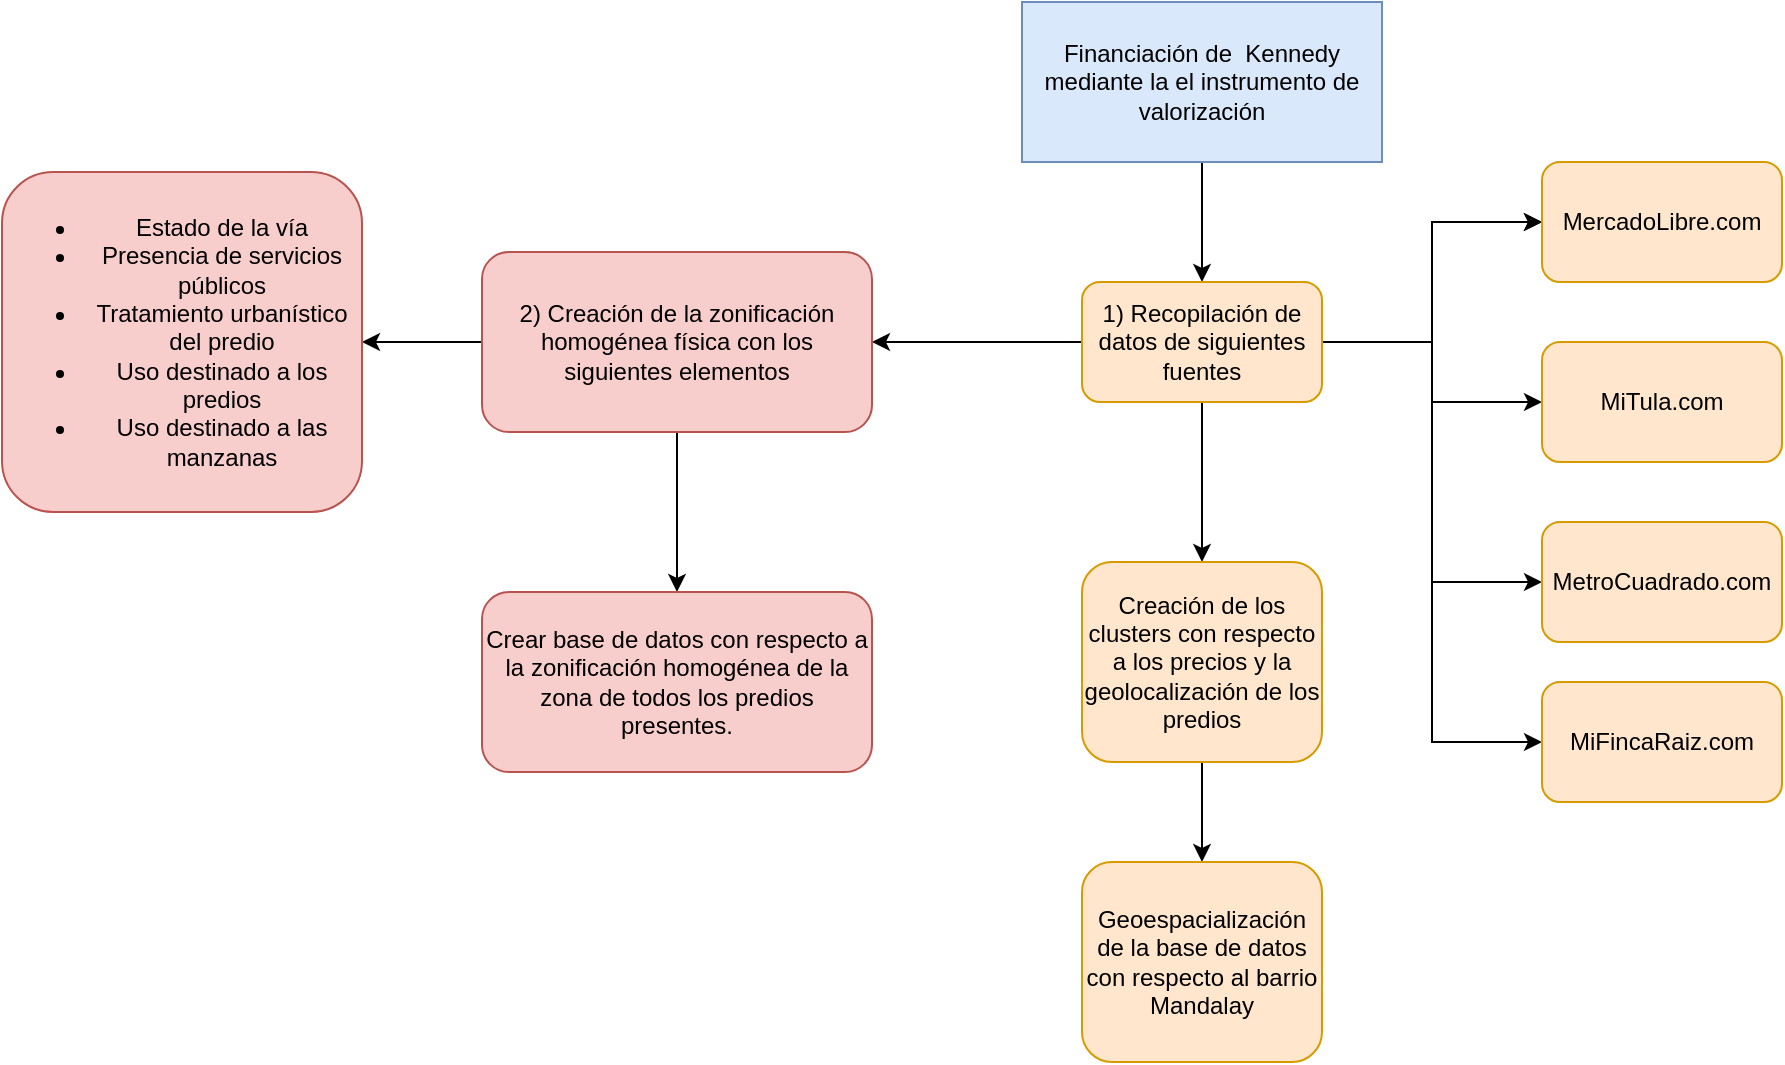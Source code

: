 <mxfile version="22.0.4" type="github">
  <diagram name="Página-1" id="R2Oh_hWaJppYizWp7uVG">
    <mxGraphModel dx="1664" dy="514" grid="1" gridSize="10" guides="1" tooltips="1" connect="1" arrows="1" fold="1" page="1" pageScale="1" pageWidth="827" pageHeight="1169" math="0" shadow="0">
      <root>
        <mxCell id="0" />
        <mxCell id="1" parent="0" />
        <mxCell id="DB_mITsBhU4QhLW8u7Vj-6" style="edgeStyle=orthogonalEdgeStyle;rounded=0;orthogonalLoop=1;jettySize=auto;html=1;" edge="1" parent="1" source="DB_mITsBhU4QhLW8u7Vj-4" target="DB_mITsBhU4QhLW8u7Vj-5">
          <mxGeometry relative="1" as="geometry" />
        </mxCell>
        <mxCell id="DB_mITsBhU4QhLW8u7Vj-4" value="Financiación de&amp;nbsp; Kennedy mediante la el instrumento de valorización" style="rounded=0;whiteSpace=wrap;html=1;fillColor=#dae8fc;strokeColor=#6c8ebf;" vertex="1" parent="1">
          <mxGeometry x="310" y="30" width="180" height="80" as="geometry" />
        </mxCell>
        <mxCell id="DB_mITsBhU4QhLW8u7Vj-11" value="" style="edgeStyle=orthogonalEdgeStyle;rounded=0;orthogonalLoop=1;jettySize=auto;html=1;" edge="1" parent="1" source="DB_mITsBhU4QhLW8u7Vj-5" target="DB_mITsBhU4QhLW8u7Vj-10">
          <mxGeometry relative="1" as="geometry" />
        </mxCell>
        <mxCell id="DB_mITsBhU4QhLW8u7Vj-12" value="" style="edgeStyle=orthogonalEdgeStyle;rounded=0;orthogonalLoop=1;jettySize=auto;html=1;" edge="1" parent="1" source="DB_mITsBhU4QhLW8u7Vj-5" target="DB_mITsBhU4QhLW8u7Vj-10">
          <mxGeometry relative="1" as="geometry" />
        </mxCell>
        <mxCell id="DB_mITsBhU4QhLW8u7Vj-13" style="edgeStyle=orthogonalEdgeStyle;rounded=0;orthogonalLoop=1;jettySize=auto;html=1;entryX=0;entryY=0.5;entryDx=0;entryDy=0;" edge="1" parent="1" source="DB_mITsBhU4QhLW8u7Vj-5" target="DB_mITsBhU4QhLW8u7Vj-14">
          <mxGeometry relative="1" as="geometry">
            <mxPoint x="570" y="230" as="targetPoint" />
          </mxGeometry>
        </mxCell>
        <mxCell id="DB_mITsBhU4QhLW8u7Vj-17" style="edgeStyle=orthogonalEdgeStyle;rounded=0;orthogonalLoop=1;jettySize=auto;html=1;entryX=0;entryY=0.5;entryDx=0;entryDy=0;" edge="1" parent="1" source="DB_mITsBhU4QhLW8u7Vj-5" target="DB_mITsBhU4QhLW8u7Vj-16">
          <mxGeometry relative="1" as="geometry" />
        </mxCell>
        <mxCell id="DB_mITsBhU4QhLW8u7Vj-18" style="edgeStyle=orthogonalEdgeStyle;rounded=0;orthogonalLoop=1;jettySize=auto;html=1;entryX=0;entryY=0.5;entryDx=0;entryDy=0;" edge="1" parent="1" source="DB_mITsBhU4QhLW8u7Vj-5" target="DB_mITsBhU4QhLW8u7Vj-15">
          <mxGeometry relative="1" as="geometry" />
        </mxCell>
        <mxCell id="DB_mITsBhU4QhLW8u7Vj-28" value="" style="edgeStyle=orthogonalEdgeStyle;rounded=0;orthogonalLoop=1;jettySize=auto;html=1;" edge="1" parent="1" source="DB_mITsBhU4QhLW8u7Vj-5" target="DB_mITsBhU4QhLW8u7Vj-27">
          <mxGeometry relative="1" as="geometry" />
        </mxCell>
        <mxCell id="DB_mITsBhU4QhLW8u7Vj-31" style="edgeStyle=orthogonalEdgeStyle;rounded=0;orthogonalLoop=1;jettySize=auto;html=1;" edge="1" parent="1" source="DB_mITsBhU4QhLW8u7Vj-5" target="DB_mITsBhU4QhLW8u7Vj-25">
          <mxGeometry relative="1" as="geometry" />
        </mxCell>
        <mxCell id="DB_mITsBhU4QhLW8u7Vj-5" value="1) Recopilación de datos de siguientes fuentes" style="rounded=1;whiteSpace=wrap;html=1;fillColor=#ffe6cc;strokeColor=#d79b00;" vertex="1" parent="1">
          <mxGeometry x="340" y="170" width="120" height="60" as="geometry" />
        </mxCell>
        <mxCell id="DB_mITsBhU4QhLW8u7Vj-10" value="MercadoLibre.com" style="whiteSpace=wrap;html=1;rounded=1;fillColor=#ffe6cc;strokeColor=#d79b00;" vertex="1" parent="1">
          <mxGeometry x="570" y="110" width="120" height="60" as="geometry" />
        </mxCell>
        <mxCell id="DB_mITsBhU4QhLW8u7Vj-14" value="MiTula.com" style="whiteSpace=wrap;html=1;rounded=1;fillColor=#ffe6cc;strokeColor=#d79b00;" vertex="1" parent="1">
          <mxGeometry x="570" y="200" width="120" height="60" as="geometry" />
        </mxCell>
        <mxCell id="DB_mITsBhU4QhLW8u7Vj-15" value="MetroCuadrado.com" style="whiteSpace=wrap;html=1;rounded=1;fillColor=#ffe6cc;strokeColor=#d79b00;" vertex="1" parent="1">
          <mxGeometry x="570" y="290" width="120" height="60" as="geometry" />
        </mxCell>
        <mxCell id="DB_mITsBhU4QhLW8u7Vj-16" value="MiFincaRaiz.com" style="whiteSpace=wrap;html=1;rounded=1;fillColor=#ffe6cc;strokeColor=#d79b00;" vertex="1" parent="1">
          <mxGeometry x="570" y="370" width="120" height="60" as="geometry" />
        </mxCell>
        <mxCell id="DB_mITsBhU4QhLW8u7Vj-24" value="" style="edgeStyle=orthogonalEdgeStyle;rounded=0;orthogonalLoop=1;jettySize=auto;html=1;" edge="1" parent="1" source="DB_mITsBhU4QhLW8u7Vj-25" target="DB_mITsBhU4QhLW8u7Vj-26">
          <mxGeometry relative="1" as="geometry" />
        </mxCell>
        <mxCell id="DB_mITsBhU4QhLW8u7Vj-33" value="" style="edgeStyle=orthogonalEdgeStyle;rounded=0;orthogonalLoop=1;jettySize=auto;html=1;" edge="1" parent="1" source="DB_mITsBhU4QhLW8u7Vj-25" target="DB_mITsBhU4QhLW8u7Vj-32">
          <mxGeometry relative="1" as="geometry" />
        </mxCell>
        <mxCell id="DB_mITsBhU4QhLW8u7Vj-25" value="2) Creación de la zonificación homogénea física con los siguientes elementos" style="rounded=1;whiteSpace=wrap;html=1;fillColor=#f8cecc;strokeColor=#b85450;align=center;" vertex="1" parent="1">
          <mxGeometry x="40" y="155" width="195" height="90" as="geometry" />
        </mxCell>
        <mxCell id="DB_mITsBhU4QhLW8u7Vj-26" value="&lt;ul&gt;&lt;li&gt;Estado de la vía&lt;/li&gt;&lt;li&gt;Presencia de servicios públicos&lt;/li&gt;&lt;li&gt;Tratamiento urbanístico del predio&lt;/li&gt;&lt;li&gt;Uso destinado a los predios&lt;/li&gt;&lt;li&gt;Uso destinado a las manzanas&lt;/li&gt;&lt;/ul&gt;" style="rounded=1;whiteSpace=wrap;html=1;fillColor=#f8cecc;strokeColor=#b85450;align=center;" vertex="1" parent="1">
          <mxGeometry x="-200" y="115" width="180" height="170" as="geometry" />
        </mxCell>
        <mxCell id="DB_mITsBhU4QhLW8u7Vj-30" value="" style="edgeStyle=orthogonalEdgeStyle;rounded=0;orthogonalLoop=1;jettySize=auto;html=1;" edge="1" parent="1" source="DB_mITsBhU4QhLW8u7Vj-27" target="DB_mITsBhU4QhLW8u7Vj-29">
          <mxGeometry relative="1" as="geometry" />
        </mxCell>
        <mxCell id="DB_mITsBhU4QhLW8u7Vj-27" value="Creación de los clusters con respecto a los precios y la geolocalización de los predios" style="rounded=1;whiteSpace=wrap;html=1;fillColor=#ffe6cc;strokeColor=#d79b00;" vertex="1" parent="1">
          <mxGeometry x="340" y="310" width="120" height="100" as="geometry" />
        </mxCell>
        <mxCell id="DB_mITsBhU4QhLW8u7Vj-29" value="Geoespacialización de la base de datos con respecto al barrio Mandalay" style="rounded=1;whiteSpace=wrap;html=1;fillColor=#ffe6cc;strokeColor=#d79b00;" vertex="1" parent="1">
          <mxGeometry x="340" y="460" width="120" height="100" as="geometry" />
        </mxCell>
        <mxCell id="DB_mITsBhU4QhLW8u7Vj-32" value="Crear base de datos con respecto a la zonificación homogénea de la zona de todos los predios presentes." style="rounded=1;whiteSpace=wrap;html=1;fillColor=#f8cecc;strokeColor=#b85450;align=center;" vertex="1" parent="1">
          <mxGeometry x="40" y="325" width="195" height="90" as="geometry" />
        </mxCell>
      </root>
    </mxGraphModel>
  </diagram>
</mxfile>

